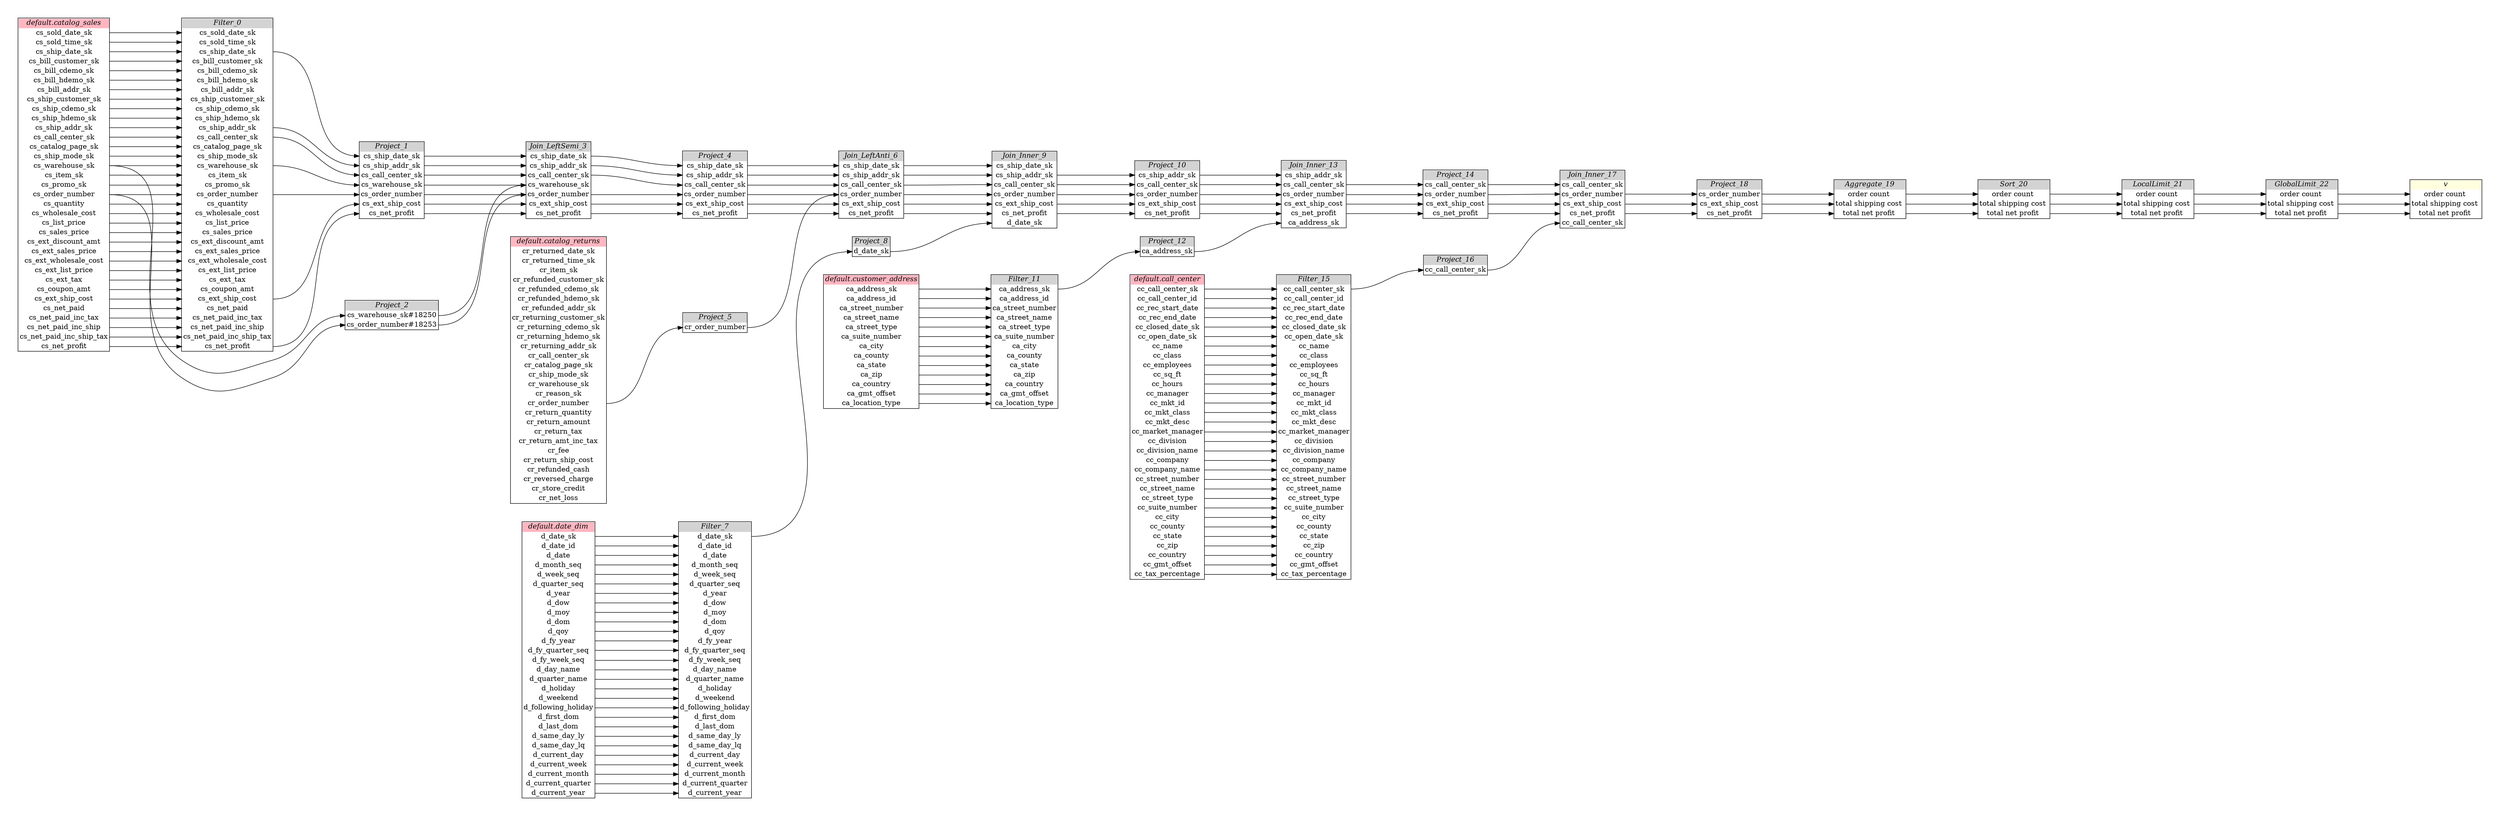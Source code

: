 // Automatically generated by TPCDSFlowTestSuite


digraph {
  graph [pad="0.5", nodesep="0.5", ranksep="2", fontname="Helvetica"];
  node [shape=plain]
  rankdir=LR;

  
"Aggregate_19" [label=<
<table border="1" cellborder="0" cellspacing="0">
  <tr><td bgcolor="lightgray" port="nodeName"><i>Aggregate_19</i></td></tr>
  <tr><td port="0">order count </td></tr>
<tr><td port="1">total shipping cost </td></tr>
<tr><td port="2">total net profit </td></tr>
</table>>];
     

"Filter_0" [label=<
<table border="1" cellborder="0" cellspacing="0">
  <tr><td bgcolor="lightgray" port="nodeName"><i>Filter_0</i></td></tr>
  <tr><td port="0">cs_sold_date_sk</td></tr>
<tr><td port="1">cs_sold_time_sk</td></tr>
<tr><td port="2">cs_ship_date_sk</td></tr>
<tr><td port="3">cs_bill_customer_sk</td></tr>
<tr><td port="4">cs_bill_cdemo_sk</td></tr>
<tr><td port="5">cs_bill_hdemo_sk</td></tr>
<tr><td port="6">cs_bill_addr_sk</td></tr>
<tr><td port="7">cs_ship_customer_sk</td></tr>
<tr><td port="8">cs_ship_cdemo_sk</td></tr>
<tr><td port="9">cs_ship_hdemo_sk</td></tr>
<tr><td port="10">cs_ship_addr_sk</td></tr>
<tr><td port="11">cs_call_center_sk</td></tr>
<tr><td port="12">cs_catalog_page_sk</td></tr>
<tr><td port="13">cs_ship_mode_sk</td></tr>
<tr><td port="14">cs_warehouse_sk</td></tr>
<tr><td port="15">cs_item_sk</td></tr>
<tr><td port="16">cs_promo_sk</td></tr>
<tr><td port="17">cs_order_number</td></tr>
<tr><td port="18">cs_quantity</td></tr>
<tr><td port="19">cs_wholesale_cost</td></tr>
<tr><td port="20">cs_list_price</td></tr>
<tr><td port="21">cs_sales_price</td></tr>
<tr><td port="22">cs_ext_discount_amt</td></tr>
<tr><td port="23">cs_ext_sales_price</td></tr>
<tr><td port="24">cs_ext_wholesale_cost</td></tr>
<tr><td port="25">cs_ext_list_price</td></tr>
<tr><td port="26">cs_ext_tax</td></tr>
<tr><td port="27">cs_coupon_amt</td></tr>
<tr><td port="28">cs_ext_ship_cost</td></tr>
<tr><td port="29">cs_net_paid</td></tr>
<tr><td port="30">cs_net_paid_inc_tax</td></tr>
<tr><td port="31">cs_net_paid_inc_ship</td></tr>
<tr><td port="32">cs_net_paid_inc_ship_tax</td></tr>
<tr><td port="33">cs_net_profit</td></tr>
</table>>];
     

"Filter_11" [label=<
<table border="1" cellborder="0" cellspacing="0">
  <tr><td bgcolor="lightgray" port="nodeName"><i>Filter_11</i></td></tr>
  <tr><td port="0">ca_address_sk</td></tr>
<tr><td port="1">ca_address_id</td></tr>
<tr><td port="2">ca_street_number</td></tr>
<tr><td port="3">ca_street_name</td></tr>
<tr><td port="4">ca_street_type</td></tr>
<tr><td port="5">ca_suite_number</td></tr>
<tr><td port="6">ca_city</td></tr>
<tr><td port="7">ca_county</td></tr>
<tr><td port="8">ca_state</td></tr>
<tr><td port="9">ca_zip</td></tr>
<tr><td port="10">ca_country</td></tr>
<tr><td port="11">ca_gmt_offset</td></tr>
<tr><td port="12">ca_location_type</td></tr>
</table>>];
     

"Filter_15" [label=<
<table border="1" cellborder="0" cellspacing="0">
  <tr><td bgcolor="lightgray" port="nodeName"><i>Filter_15</i></td></tr>
  <tr><td port="0">cc_call_center_sk</td></tr>
<tr><td port="1">cc_call_center_id</td></tr>
<tr><td port="2">cc_rec_start_date</td></tr>
<tr><td port="3">cc_rec_end_date</td></tr>
<tr><td port="4">cc_closed_date_sk</td></tr>
<tr><td port="5">cc_open_date_sk</td></tr>
<tr><td port="6">cc_name</td></tr>
<tr><td port="7">cc_class</td></tr>
<tr><td port="8">cc_employees</td></tr>
<tr><td port="9">cc_sq_ft</td></tr>
<tr><td port="10">cc_hours</td></tr>
<tr><td port="11">cc_manager</td></tr>
<tr><td port="12">cc_mkt_id</td></tr>
<tr><td port="13">cc_mkt_class</td></tr>
<tr><td port="14">cc_mkt_desc</td></tr>
<tr><td port="15">cc_market_manager</td></tr>
<tr><td port="16">cc_division</td></tr>
<tr><td port="17">cc_division_name</td></tr>
<tr><td port="18">cc_company</td></tr>
<tr><td port="19">cc_company_name</td></tr>
<tr><td port="20">cc_street_number</td></tr>
<tr><td port="21">cc_street_name</td></tr>
<tr><td port="22">cc_street_type</td></tr>
<tr><td port="23">cc_suite_number</td></tr>
<tr><td port="24">cc_city</td></tr>
<tr><td port="25">cc_county</td></tr>
<tr><td port="26">cc_state</td></tr>
<tr><td port="27">cc_zip</td></tr>
<tr><td port="28">cc_country</td></tr>
<tr><td port="29">cc_gmt_offset</td></tr>
<tr><td port="30">cc_tax_percentage</td></tr>
</table>>];
     

"Filter_7" [label=<
<table border="1" cellborder="0" cellspacing="0">
  <tr><td bgcolor="lightgray" port="nodeName"><i>Filter_7</i></td></tr>
  <tr><td port="0">d_date_sk</td></tr>
<tr><td port="1">d_date_id</td></tr>
<tr><td port="2">d_date</td></tr>
<tr><td port="3">d_month_seq</td></tr>
<tr><td port="4">d_week_seq</td></tr>
<tr><td port="5">d_quarter_seq</td></tr>
<tr><td port="6">d_year</td></tr>
<tr><td port="7">d_dow</td></tr>
<tr><td port="8">d_moy</td></tr>
<tr><td port="9">d_dom</td></tr>
<tr><td port="10">d_qoy</td></tr>
<tr><td port="11">d_fy_year</td></tr>
<tr><td port="12">d_fy_quarter_seq</td></tr>
<tr><td port="13">d_fy_week_seq</td></tr>
<tr><td port="14">d_day_name</td></tr>
<tr><td port="15">d_quarter_name</td></tr>
<tr><td port="16">d_holiday</td></tr>
<tr><td port="17">d_weekend</td></tr>
<tr><td port="18">d_following_holiday</td></tr>
<tr><td port="19">d_first_dom</td></tr>
<tr><td port="20">d_last_dom</td></tr>
<tr><td port="21">d_same_day_ly</td></tr>
<tr><td port="22">d_same_day_lq</td></tr>
<tr><td port="23">d_current_day</td></tr>
<tr><td port="24">d_current_week</td></tr>
<tr><td port="25">d_current_month</td></tr>
<tr><td port="26">d_current_quarter</td></tr>
<tr><td port="27">d_current_year</td></tr>
</table>>];
     

"GlobalLimit_22" [label=<
<table border="1" cellborder="0" cellspacing="0">
  <tr><td bgcolor="lightgray" port="nodeName"><i>GlobalLimit_22</i></td></tr>
  <tr><td port="0">order count </td></tr>
<tr><td port="1">total shipping cost </td></tr>
<tr><td port="2">total net profit </td></tr>
</table>>];
     

"Join_Inner_13" [label=<
<table border="1" cellborder="0" cellspacing="0">
  <tr><td bgcolor="lightgray" port="nodeName"><i>Join_Inner_13</i></td></tr>
  <tr><td port="0">cs_ship_addr_sk</td></tr>
<tr><td port="1">cs_call_center_sk</td></tr>
<tr><td port="2">cs_order_number</td></tr>
<tr><td port="3">cs_ext_ship_cost</td></tr>
<tr><td port="4">cs_net_profit</td></tr>
<tr><td port="5">ca_address_sk</td></tr>
</table>>];
     

"Join_Inner_17" [label=<
<table border="1" cellborder="0" cellspacing="0">
  <tr><td bgcolor="lightgray" port="nodeName"><i>Join_Inner_17</i></td></tr>
  <tr><td port="0">cs_call_center_sk</td></tr>
<tr><td port="1">cs_order_number</td></tr>
<tr><td port="2">cs_ext_ship_cost</td></tr>
<tr><td port="3">cs_net_profit</td></tr>
<tr><td port="4">cc_call_center_sk</td></tr>
</table>>];
     

"Join_Inner_9" [label=<
<table border="1" cellborder="0" cellspacing="0">
  <tr><td bgcolor="lightgray" port="nodeName"><i>Join_Inner_9</i></td></tr>
  <tr><td port="0">cs_ship_date_sk</td></tr>
<tr><td port="1">cs_ship_addr_sk</td></tr>
<tr><td port="2">cs_call_center_sk</td></tr>
<tr><td port="3">cs_order_number</td></tr>
<tr><td port="4">cs_ext_ship_cost</td></tr>
<tr><td port="5">cs_net_profit</td></tr>
<tr><td port="6">d_date_sk</td></tr>
</table>>];
     

"Join_LeftAnti_6" [label=<
<table border="1" cellborder="0" cellspacing="0">
  <tr><td bgcolor="lightgray" port="nodeName"><i>Join_LeftAnti_6</i></td></tr>
  <tr><td port="0">cs_ship_date_sk</td></tr>
<tr><td port="1">cs_ship_addr_sk</td></tr>
<tr><td port="2">cs_call_center_sk</td></tr>
<tr><td port="3">cs_order_number</td></tr>
<tr><td port="4">cs_ext_ship_cost</td></tr>
<tr><td port="5">cs_net_profit</td></tr>
</table>>];
     

"Join_LeftSemi_3" [label=<
<table border="1" cellborder="0" cellspacing="0">
  <tr><td bgcolor="lightgray" port="nodeName"><i>Join_LeftSemi_3</i></td></tr>
  <tr><td port="0">cs_ship_date_sk</td></tr>
<tr><td port="1">cs_ship_addr_sk</td></tr>
<tr><td port="2">cs_call_center_sk</td></tr>
<tr><td port="3">cs_warehouse_sk</td></tr>
<tr><td port="4">cs_order_number</td></tr>
<tr><td port="5">cs_ext_ship_cost</td></tr>
<tr><td port="6">cs_net_profit</td></tr>
</table>>];
     

"LocalLimit_21" [label=<
<table border="1" cellborder="0" cellspacing="0">
  <tr><td bgcolor="lightgray" port="nodeName"><i>LocalLimit_21</i></td></tr>
  <tr><td port="0">order count </td></tr>
<tr><td port="1">total shipping cost </td></tr>
<tr><td port="2">total net profit </td></tr>
</table>>];
     

"Project_1" [label=<
<table border="1" cellborder="0" cellspacing="0">
  <tr><td bgcolor="lightgray" port="nodeName"><i>Project_1</i></td></tr>
  <tr><td port="0">cs_ship_date_sk</td></tr>
<tr><td port="1">cs_ship_addr_sk</td></tr>
<tr><td port="2">cs_call_center_sk</td></tr>
<tr><td port="3">cs_warehouse_sk</td></tr>
<tr><td port="4">cs_order_number</td></tr>
<tr><td port="5">cs_ext_ship_cost</td></tr>
<tr><td port="6">cs_net_profit</td></tr>
</table>>];
     

"Project_10" [label=<
<table border="1" cellborder="0" cellspacing="0">
  <tr><td bgcolor="lightgray" port="nodeName"><i>Project_10</i></td></tr>
  <tr><td port="0">cs_ship_addr_sk</td></tr>
<tr><td port="1">cs_call_center_sk</td></tr>
<tr><td port="2">cs_order_number</td></tr>
<tr><td port="3">cs_ext_ship_cost</td></tr>
<tr><td port="4">cs_net_profit</td></tr>
</table>>];
     

"Project_12" [label=<
<table border="1" cellborder="0" cellspacing="0">
  <tr><td bgcolor="lightgray" port="nodeName"><i>Project_12</i></td></tr>
  <tr><td port="0">ca_address_sk</td></tr>
</table>>];
     

"Project_14" [label=<
<table border="1" cellborder="0" cellspacing="0">
  <tr><td bgcolor="lightgray" port="nodeName"><i>Project_14</i></td></tr>
  <tr><td port="0">cs_call_center_sk</td></tr>
<tr><td port="1">cs_order_number</td></tr>
<tr><td port="2">cs_ext_ship_cost</td></tr>
<tr><td port="3">cs_net_profit</td></tr>
</table>>];
     

"Project_16" [label=<
<table border="1" cellborder="0" cellspacing="0">
  <tr><td bgcolor="lightgray" port="nodeName"><i>Project_16</i></td></tr>
  <tr><td port="0">cc_call_center_sk</td></tr>
</table>>];
     

"Project_18" [label=<
<table border="1" cellborder="0" cellspacing="0">
  <tr><td bgcolor="lightgray" port="nodeName"><i>Project_18</i></td></tr>
  <tr><td port="0">cs_order_number</td></tr>
<tr><td port="1">cs_ext_ship_cost</td></tr>
<tr><td port="2">cs_net_profit</td></tr>
</table>>];
     

"Project_2" [label=<
<table border="1" cellborder="0" cellspacing="0">
  <tr><td bgcolor="lightgray" port="nodeName"><i>Project_2</i></td></tr>
  <tr><td port="0">cs_warehouse_sk#18250</td></tr>
<tr><td port="1">cs_order_number#18253</td></tr>
</table>>];
     

"Project_4" [label=<
<table border="1" cellborder="0" cellspacing="0">
  <tr><td bgcolor="lightgray" port="nodeName"><i>Project_4</i></td></tr>
  <tr><td port="0">cs_ship_date_sk</td></tr>
<tr><td port="1">cs_ship_addr_sk</td></tr>
<tr><td port="2">cs_call_center_sk</td></tr>
<tr><td port="3">cs_order_number</td></tr>
<tr><td port="4">cs_ext_ship_cost</td></tr>
<tr><td port="5">cs_net_profit</td></tr>
</table>>];
     

"Project_5" [label=<
<table border="1" cellborder="0" cellspacing="0">
  <tr><td bgcolor="lightgray" port="nodeName"><i>Project_5</i></td></tr>
  <tr><td port="0">cr_order_number</td></tr>
</table>>];
     

"Project_8" [label=<
<table border="1" cellborder="0" cellspacing="0">
  <tr><td bgcolor="lightgray" port="nodeName"><i>Project_8</i></td></tr>
  <tr><td port="0">d_date_sk</td></tr>
</table>>];
     

"Sort_20" [label=<
<table border="1" cellborder="0" cellspacing="0">
  <tr><td bgcolor="lightgray" port="nodeName"><i>Sort_20</i></td></tr>
  <tr><td port="0">order count </td></tr>
<tr><td port="1">total shipping cost </td></tr>
<tr><td port="2">total net profit </td></tr>
</table>>];
     

"default.call_center" [label=<
<table border="1" cellborder="0" cellspacing="0">
  <tr><td bgcolor="lightpink" port="nodeName"><i>default.call_center</i></td></tr>
  <tr><td port="0">cc_call_center_sk</td></tr>
<tr><td port="1">cc_call_center_id</td></tr>
<tr><td port="2">cc_rec_start_date</td></tr>
<tr><td port="3">cc_rec_end_date</td></tr>
<tr><td port="4">cc_closed_date_sk</td></tr>
<tr><td port="5">cc_open_date_sk</td></tr>
<tr><td port="6">cc_name</td></tr>
<tr><td port="7">cc_class</td></tr>
<tr><td port="8">cc_employees</td></tr>
<tr><td port="9">cc_sq_ft</td></tr>
<tr><td port="10">cc_hours</td></tr>
<tr><td port="11">cc_manager</td></tr>
<tr><td port="12">cc_mkt_id</td></tr>
<tr><td port="13">cc_mkt_class</td></tr>
<tr><td port="14">cc_mkt_desc</td></tr>
<tr><td port="15">cc_market_manager</td></tr>
<tr><td port="16">cc_division</td></tr>
<tr><td port="17">cc_division_name</td></tr>
<tr><td port="18">cc_company</td></tr>
<tr><td port="19">cc_company_name</td></tr>
<tr><td port="20">cc_street_number</td></tr>
<tr><td port="21">cc_street_name</td></tr>
<tr><td port="22">cc_street_type</td></tr>
<tr><td port="23">cc_suite_number</td></tr>
<tr><td port="24">cc_city</td></tr>
<tr><td port="25">cc_county</td></tr>
<tr><td port="26">cc_state</td></tr>
<tr><td port="27">cc_zip</td></tr>
<tr><td port="28">cc_country</td></tr>
<tr><td port="29">cc_gmt_offset</td></tr>
<tr><td port="30">cc_tax_percentage</td></tr>
</table>>];
     

"default.catalog_returns" [label=<
<table border="1" cellborder="0" cellspacing="0">
  <tr><td bgcolor="lightpink" port="nodeName"><i>default.catalog_returns</i></td></tr>
  <tr><td port="0">cr_returned_date_sk</td></tr>
<tr><td port="1">cr_returned_time_sk</td></tr>
<tr><td port="2">cr_item_sk</td></tr>
<tr><td port="3">cr_refunded_customer_sk</td></tr>
<tr><td port="4">cr_refunded_cdemo_sk</td></tr>
<tr><td port="5">cr_refunded_hdemo_sk</td></tr>
<tr><td port="6">cr_refunded_addr_sk</td></tr>
<tr><td port="7">cr_returning_customer_sk</td></tr>
<tr><td port="8">cr_returning_cdemo_sk</td></tr>
<tr><td port="9">cr_returning_hdemo_sk</td></tr>
<tr><td port="10">cr_returning_addr_sk</td></tr>
<tr><td port="11">cr_call_center_sk</td></tr>
<tr><td port="12">cr_catalog_page_sk</td></tr>
<tr><td port="13">cr_ship_mode_sk</td></tr>
<tr><td port="14">cr_warehouse_sk</td></tr>
<tr><td port="15">cr_reason_sk</td></tr>
<tr><td port="16">cr_order_number</td></tr>
<tr><td port="17">cr_return_quantity</td></tr>
<tr><td port="18">cr_return_amount</td></tr>
<tr><td port="19">cr_return_tax</td></tr>
<tr><td port="20">cr_return_amt_inc_tax</td></tr>
<tr><td port="21">cr_fee</td></tr>
<tr><td port="22">cr_return_ship_cost</td></tr>
<tr><td port="23">cr_refunded_cash</td></tr>
<tr><td port="24">cr_reversed_charge</td></tr>
<tr><td port="25">cr_store_credit</td></tr>
<tr><td port="26">cr_net_loss</td></tr>
</table>>];
     

"default.catalog_sales" [label=<
<table border="1" cellborder="0" cellspacing="0">
  <tr><td bgcolor="lightpink" port="nodeName"><i>default.catalog_sales</i></td></tr>
  <tr><td port="0">cs_sold_date_sk</td></tr>
<tr><td port="1">cs_sold_time_sk</td></tr>
<tr><td port="2">cs_ship_date_sk</td></tr>
<tr><td port="3">cs_bill_customer_sk</td></tr>
<tr><td port="4">cs_bill_cdemo_sk</td></tr>
<tr><td port="5">cs_bill_hdemo_sk</td></tr>
<tr><td port="6">cs_bill_addr_sk</td></tr>
<tr><td port="7">cs_ship_customer_sk</td></tr>
<tr><td port="8">cs_ship_cdemo_sk</td></tr>
<tr><td port="9">cs_ship_hdemo_sk</td></tr>
<tr><td port="10">cs_ship_addr_sk</td></tr>
<tr><td port="11">cs_call_center_sk</td></tr>
<tr><td port="12">cs_catalog_page_sk</td></tr>
<tr><td port="13">cs_ship_mode_sk</td></tr>
<tr><td port="14">cs_warehouse_sk</td></tr>
<tr><td port="15">cs_item_sk</td></tr>
<tr><td port="16">cs_promo_sk</td></tr>
<tr><td port="17">cs_order_number</td></tr>
<tr><td port="18">cs_quantity</td></tr>
<tr><td port="19">cs_wholesale_cost</td></tr>
<tr><td port="20">cs_list_price</td></tr>
<tr><td port="21">cs_sales_price</td></tr>
<tr><td port="22">cs_ext_discount_amt</td></tr>
<tr><td port="23">cs_ext_sales_price</td></tr>
<tr><td port="24">cs_ext_wholesale_cost</td></tr>
<tr><td port="25">cs_ext_list_price</td></tr>
<tr><td port="26">cs_ext_tax</td></tr>
<tr><td port="27">cs_coupon_amt</td></tr>
<tr><td port="28">cs_ext_ship_cost</td></tr>
<tr><td port="29">cs_net_paid</td></tr>
<tr><td port="30">cs_net_paid_inc_tax</td></tr>
<tr><td port="31">cs_net_paid_inc_ship</td></tr>
<tr><td port="32">cs_net_paid_inc_ship_tax</td></tr>
<tr><td port="33">cs_net_profit</td></tr>
</table>>];
     

"default.customer_address" [label=<
<table border="1" cellborder="0" cellspacing="0">
  <tr><td bgcolor="lightpink" port="nodeName"><i>default.customer_address</i></td></tr>
  <tr><td port="0">ca_address_sk</td></tr>
<tr><td port="1">ca_address_id</td></tr>
<tr><td port="2">ca_street_number</td></tr>
<tr><td port="3">ca_street_name</td></tr>
<tr><td port="4">ca_street_type</td></tr>
<tr><td port="5">ca_suite_number</td></tr>
<tr><td port="6">ca_city</td></tr>
<tr><td port="7">ca_county</td></tr>
<tr><td port="8">ca_state</td></tr>
<tr><td port="9">ca_zip</td></tr>
<tr><td port="10">ca_country</td></tr>
<tr><td port="11">ca_gmt_offset</td></tr>
<tr><td port="12">ca_location_type</td></tr>
</table>>];
     

"default.date_dim" [label=<
<table border="1" cellborder="0" cellspacing="0">
  <tr><td bgcolor="lightpink" port="nodeName"><i>default.date_dim</i></td></tr>
  <tr><td port="0">d_date_sk</td></tr>
<tr><td port="1">d_date_id</td></tr>
<tr><td port="2">d_date</td></tr>
<tr><td port="3">d_month_seq</td></tr>
<tr><td port="4">d_week_seq</td></tr>
<tr><td port="5">d_quarter_seq</td></tr>
<tr><td port="6">d_year</td></tr>
<tr><td port="7">d_dow</td></tr>
<tr><td port="8">d_moy</td></tr>
<tr><td port="9">d_dom</td></tr>
<tr><td port="10">d_qoy</td></tr>
<tr><td port="11">d_fy_year</td></tr>
<tr><td port="12">d_fy_quarter_seq</td></tr>
<tr><td port="13">d_fy_week_seq</td></tr>
<tr><td port="14">d_day_name</td></tr>
<tr><td port="15">d_quarter_name</td></tr>
<tr><td port="16">d_holiday</td></tr>
<tr><td port="17">d_weekend</td></tr>
<tr><td port="18">d_following_holiday</td></tr>
<tr><td port="19">d_first_dom</td></tr>
<tr><td port="20">d_last_dom</td></tr>
<tr><td port="21">d_same_day_ly</td></tr>
<tr><td port="22">d_same_day_lq</td></tr>
<tr><td port="23">d_current_day</td></tr>
<tr><td port="24">d_current_week</td></tr>
<tr><td port="25">d_current_month</td></tr>
<tr><td port="26">d_current_quarter</td></tr>
<tr><td port="27">d_current_year</td></tr>
</table>>];
     

"v" [label=<
<table border="1" cellborder="0" cellspacing="0">
  <tr><td bgcolor="lightyellow" port="nodeName"><i>v</i></td></tr>
  <tr><td port="0">order count </td></tr>
<tr><td port="1">total shipping cost </td></tr>
<tr><td port="2">total net profit </td></tr>
</table>>];
     
  "Aggregate_19":0 -> "Sort_20":0;
"Aggregate_19":1 -> "Sort_20":1;
"Aggregate_19":2 -> "Sort_20":2;
"Filter_0":10 -> "Project_1":1;
"Filter_0":11 -> "Project_1":2;
"Filter_0":14 -> "Project_1":3;
"Filter_0":17 -> "Project_1":4;
"Filter_0":2 -> "Project_1":0;
"Filter_0":28 -> "Project_1":5;
"Filter_0":33 -> "Project_1":6;
"Filter_11":0 -> "Project_12":0;
"Filter_15":0 -> "Project_16":0;
"Filter_7":0 -> "Project_8":0;
"GlobalLimit_22":0 -> "v":0;
"GlobalLimit_22":1 -> "v":1;
"GlobalLimit_22":2 -> "v":2;
"Join_Inner_13":1 -> "Project_14":0;
"Join_Inner_13":2 -> "Project_14":1;
"Join_Inner_13":3 -> "Project_14":2;
"Join_Inner_13":4 -> "Project_14":3;
"Join_Inner_17":1 -> "Project_18":0;
"Join_Inner_17":2 -> "Project_18":1;
"Join_Inner_17":3 -> "Project_18":2;
"Join_Inner_9":1 -> "Project_10":0;
"Join_Inner_9":2 -> "Project_10":1;
"Join_Inner_9":3 -> "Project_10":2;
"Join_Inner_9":4 -> "Project_10":3;
"Join_Inner_9":5 -> "Project_10":4;
"Join_LeftAnti_6":0 -> "Join_Inner_9":0;
"Join_LeftAnti_6":1 -> "Join_Inner_9":1;
"Join_LeftAnti_6":2 -> "Join_Inner_9":2;
"Join_LeftAnti_6":3 -> "Join_Inner_9":3;
"Join_LeftAnti_6":4 -> "Join_Inner_9":4;
"Join_LeftAnti_6":5 -> "Join_Inner_9":5;
"Join_LeftSemi_3":0 -> "Project_4":0;
"Join_LeftSemi_3":1 -> "Project_4":1;
"Join_LeftSemi_3":2 -> "Project_4":2;
"Join_LeftSemi_3":4 -> "Project_4":3;
"Join_LeftSemi_3":5 -> "Project_4":4;
"Join_LeftSemi_3":6 -> "Project_4":5;
"LocalLimit_21":0 -> "GlobalLimit_22":0;
"LocalLimit_21":1 -> "GlobalLimit_22":1;
"LocalLimit_21":2 -> "GlobalLimit_22":2;
"Project_1":0 -> "Join_LeftSemi_3":0;
"Project_1":1 -> "Join_LeftSemi_3":1;
"Project_1":2 -> "Join_LeftSemi_3":2;
"Project_1":3 -> "Join_LeftSemi_3":3;
"Project_1":4 -> "Join_LeftSemi_3":4;
"Project_1":5 -> "Join_LeftSemi_3":5;
"Project_1":6 -> "Join_LeftSemi_3":6;
"Project_10":0 -> "Join_Inner_13":0;
"Project_10":1 -> "Join_Inner_13":1;
"Project_10":2 -> "Join_Inner_13":2;
"Project_10":3 -> "Join_Inner_13":3;
"Project_10":4 -> "Join_Inner_13":4;
"Project_12":0 -> "Join_Inner_13":5;
"Project_14":0 -> "Join_Inner_17":0;
"Project_14":1 -> "Join_Inner_17":1;
"Project_14":2 -> "Join_Inner_17":2;
"Project_14":3 -> "Join_Inner_17":3;
"Project_16":0 -> "Join_Inner_17":4;
"Project_18":0 -> "Aggregate_19":0;
"Project_18":1 -> "Aggregate_19":1;
"Project_18":2 -> "Aggregate_19":2;
"Project_2":0 -> "Join_LeftSemi_3":3;
"Project_2":1 -> "Join_LeftSemi_3":4;
"Project_4":0 -> "Join_LeftAnti_6":0;
"Project_4":1 -> "Join_LeftAnti_6":1;
"Project_4":2 -> "Join_LeftAnti_6":2;
"Project_4":3 -> "Join_LeftAnti_6":3;
"Project_4":4 -> "Join_LeftAnti_6":4;
"Project_4":5 -> "Join_LeftAnti_6":5;
"Project_5":0 -> "Join_LeftAnti_6":3;
"Project_8":0 -> "Join_Inner_9":6;
"Sort_20":0 -> "LocalLimit_21":0;
"Sort_20":1 -> "LocalLimit_21":1;
"Sort_20":2 -> "LocalLimit_21":2;
"default.call_center":0 -> "Filter_15":0;
"default.call_center":1 -> "Filter_15":1;
"default.call_center":10 -> "Filter_15":10;
"default.call_center":11 -> "Filter_15":11;
"default.call_center":12 -> "Filter_15":12;
"default.call_center":13 -> "Filter_15":13;
"default.call_center":14 -> "Filter_15":14;
"default.call_center":15 -> "Filter_15":15;
"default.call_center":16 -> "Filter_15":16;
"default.call_center":17 -> "Filter_15":17;
"default.call_center":18 -> "Filter_15":18;
"default.call_center":19 -> "Filter_15":19;
"default.call_center":2 -> "Filter_15":2;
"default.call_center":20 -> "Filter_15":20;
"default.call_center":21 -> "Filter_15":21;
"default.call_center":22 -> "Filter_15":22;
"default.call_center":23 -> "Filter_15":23;
"default.call_center":24 -> "Filter_15":24;
"default.call_center":25 -> "Filter_15":25;
"default.call_center":26 -> "Filter_15":26;
"default.call_center":27 -> "Filter_15":27;
"default.call_center":28 -> "Filter_15":28;
"default.call_center":29 -> "Filter_15":29;
"default.call_center":3 -> "Filter_15":3;
"default.call_center":30 -> "Filter_15":30;
"default.call_center":4 -> "Filter_15":4;
"default.call_center":5 -> "Filter_15":5;
"default.call_center":6 -> "Filter_15":6;
"default.call_center":7 -> "Filter_15":7;
"default.call_center":8 -> "Filter_15":8;
"default.call_center":9 -> "Filter_15":9;
"default.catalog_returns":16 -> "Project_5":0;
"default.catalog_sales":0 -> "Filter_0":0;
"default.catalog_sales":1 -> "Filter_0":1;
"default.catalog_sales":10 -> "Filter_0":10;
"default.catalog_sales":11 -> "Filter_0":11;
"default.catalog_sales":12 -> "Filter_0":12;
"default.catalog_sales":13 -> "Filter_0":13;
"default.catalog_sales":14 -> "Filter_0":14;
"default.catalog_sales":14 -> "Project_2":0;
"default.catalog_sales":15 -> "Filter_0":15;
"default.catalog_sales":16 -> "Filter_0":16;
"default.catalog_sales":17 -> "Filter_0":17;
"default.catalog_sales":17 -> "Project_2":1;
"default.catalog_sales":18 -> "Filter_0":18;
"default.catalog_sales":19 -> "Filter_0":19;
"default.catalog_sales":2 -> "Filter_0":2;
"default.catalog_sales":20 -> "Filter_0":20;
"default.catalog_sales":21 -> "Filter_0":21;
"default.catalog_sales":22 -> "Filter_0":22;
"default.catalog_sales":23 -> "Filter_0":23;
"default.catalog_sales":24 -> "Filter_0":24;
"default.catalog_sales":25 -> "Filter_0":25;
"default.catalog_sales":26 -> "Filter_0":26;
"default.catalog_sales":27 -> "Filter_0":27;
"default.catalog_sales":28 -> "Filter_0":28;
"default.catalog_sales":29 -> "Filter_0":29;
"default.catalog_sales":3 -> "Filter_0":3;
"default.catalog_sales":30 -> "Filter_0":30;
"default.catalog_sales":31 -> "Filter_0":31;
"default.catalog_sales":32 -> "Filter_0":32;
"default.catalog_sales":33 -> "Filter_0":33;
"default.catalog_sales":4 -> "Filter_0":4;
"default.catalog_sales":5 -> "Filter_0":5;
"default.catalog_sales":6 -> "Filter_0":6;
"default.catalog_sales":7 -> "Filter_0":7;
"default.catalog_sales":8 -> "Filter_0":8;
"default.catalog_sales":9 -> "Filter_0":9;
"default.customer_address":0 -> "Filter_11":0;
"default.customer_address":1 -> "Filter_11":1;
"default.customer_address":10 -> "Filter_11":10;
"default.customer_address":11 -> "Filter_11":11;
"default.customer_address":12 -> "Filter_11":12;
"default.customer_address":2 -> "Filter_11":2;
"default.customer_address":3 -> "Filter_11":3;
"default.customer_address":4 -> "Filter_11":4;
"default.customer_address":5 -> "Filter_11":5;
"default.customer_address":6 -> "Filter_11":6;
"default.customer_address":7 -> "Filter_11":7;
"default.customer_address":8 -> "Filter_11":8;
"default.customer_address":9 -> "Filter_11":9;
"default.date_dim":0 -> "Filter_7":0;
"default.date_dim":1 -> "Filter_7":1;
"default.date_dim":10 -> "Filter_7":10;
"default.date_dim":11 -> "Filter_7":11;
"default.date_dim":12 -> "Filter_7":12;
"default.date_dim":13 -> "Filter_7":13;
"default.date_dim":14 -> "Filter_7":14;
"default.date_dim":15 -> "Filter_7":15;
"default.date_dim":16 -> "Filter_7":16;
"default.date_dim":17 -> "Filter_7":17;
"default.date_dim":18 -> "Filter_7":18;
"default.date_dim":19 -> "Filter_7":19;
"default.date_dim":2 -> "Filter_7":2;
"default.date_dim":20 -> "Filter_7":20;
"default.date_dim":21 -> "Filter_7":21;
"default.date_dim":22 -> "Filter_7":22;
"default.date_dim":23 -> "Filter_7":23;
"default.date_dim":24 -> "Filter_7":24;
"default.date_dim":25 -> "Filter_7":25;
"default.date_dim":26 -> "Filter_7":26;
"default.date_dim":27 -> "Filter_7":27;
"default.date_dim":3 -> "Filter_7":3;
"default.date_dim":4 -> "Filter_7":4;
"default.date_dim":5 -> "Filter_7":5;
"default.date_dim":6 -> "Filter_7":6;
"default.date_dim":7 -> "Filter_7":7;
"default.date_dim":8 -> "Filter_7":8;
"default.date_dim":9 -> "Filter_7":9;
}
       